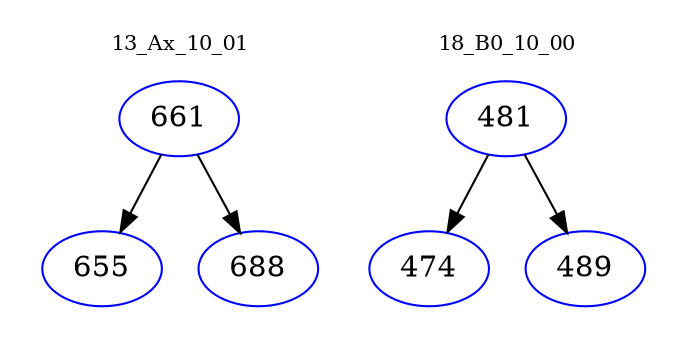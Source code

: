 digraph{
subgraph cluster_0 {
color = white
label = "13_Ax_10_01";
fontsize=10;
T0_661 [label="661", color="blue"]
T0_661 -> T0_655 [color="black"]
T0_655 [label="655", color="blue"]
T0_661 -> T0_688 [color="black"]
T0_688 [label="688", color="blue"]
}
subgraph cluster_1 {
color = white
label = "18_B0_10_00";
fontsize=10;
T1_481 [label="481", color="blue"]
T1_481 -> T1_474 [color="black"]
T1_474 [label="474", color="blue"]
T1_481 -> T1_489 [color="black"]
T1_489 [label="489", color="blue"]
}
}
